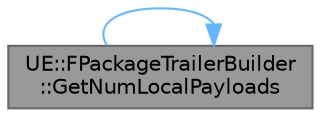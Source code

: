 digraph "UE::FPackageTrailerBuilder::GetNumLocalPayloads"
{
 // INTERACTIVE_SVG=YES
 // LATEX_PDF_SIZE
  bgcolor="transparent";
  edge [fontname=Helvetica,fontsize=10,labelfontname=Helvetica,labelfontsize=10];
  node [fontname=Helvetica,fontsize=10,shape=box,height=0.2,width=0.4];
  rankdir="LR";
  Node1 [id="Node000001",label="UE::FPackageTrailerBuilder\l::GetNumLocalPayloads",height=0.2,width=0.4,color="gray40", fillcolor="grey60", style="filled", fontcolor="black",tooltip="Returns the number of payload entries in the builder with the access mode EPayloadAccessMode::Local."];
  Node1 -> Node1 [id="edge1_Node000001_Node000001",color="steelblue1",style="solid",tooltip=" "];
}
